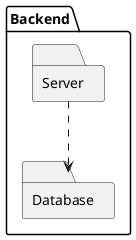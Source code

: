 @startuml
'https://plantuml.com/component-diagram


package "Backend" {
  folder "Server" {
    }
    folder "Database" {
    }
}

"Server" ..> "Database"

@enduml